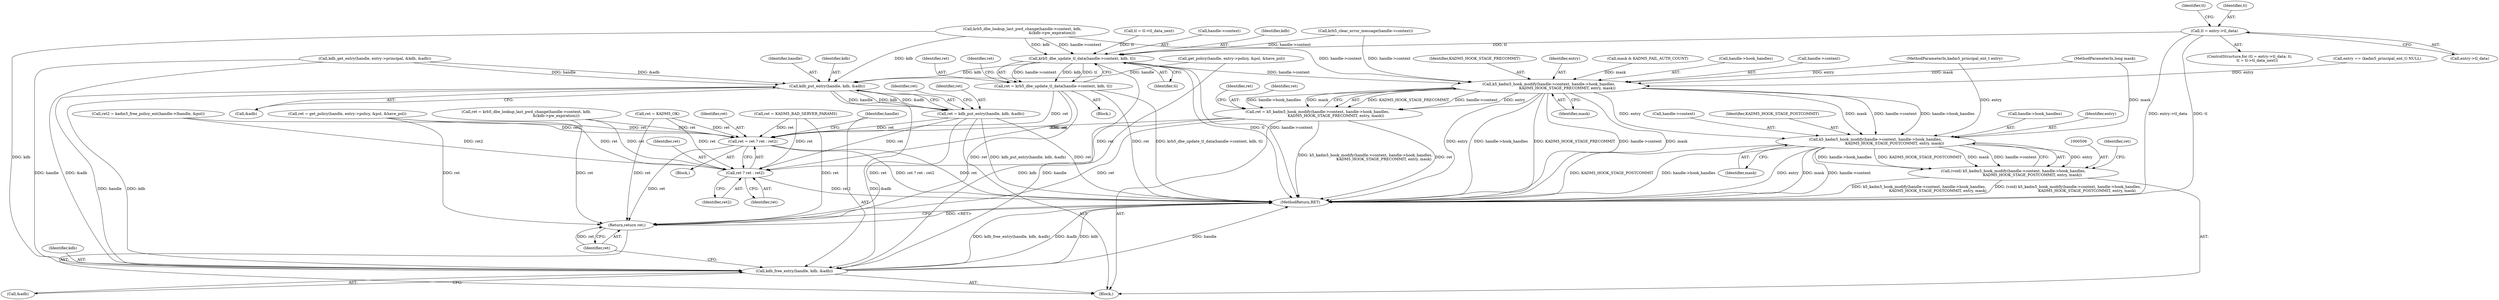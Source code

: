 digraph "0_krb5_b863de7fbf080b15e347a736fdda0a82d42f4f6b_0@pointer" {
"1000430" [label="(Call,tl = entry->tl_data)"];
"1000444" [label="(Call,krb5_dbe_update_tl_data(handle->context, kdb, tl))"];
"1000442" [label="(Call,ret = krb5_dbe_update_tl_data(handle->context, kdb, tl))"];
"1000532" [label="(Call,ret = ret ? ret : ret2)"];
"1000543" [label="(Return,return ret;)"];
"1000534" [label="(Call,ret ? ret : ret2)"];
"1000482" [label="(Call,k5_kadm5_hook_modify(handle->context, handle->hook_handles,\n                               KADM5_HOOK_STAGE_PRECOMMIT, entry, mask))"];
"1000480" [label="(Call,ret = k5_kadm5_hook_modify(handle->context, handle->hook_handles,\n                               KADM5_HOOK_STAGE_PRECOMMIT, entry, mask))"];
"1000507" [label="(Call,k5_kadm5_hook_modify(handle->context, handle->hook_handles,\n                                KADM5_HOOK_STAGE_POSTCOMMIT, entry, mask))"];
"1000505" [label="(Call,(void) k5_kadm5_hook_modify(handle->context, handle->hook_handles,\n                                KADM5_HOOK_STAGE_POSTCOMMIT, entry, mask))"];
"1000497" [label="(Call,kdb_put_entry(handle, kdb, &adb))"];
"1000495" [label="(Call,ret = kdb_put_entry(handle, kdb, &adb))"];
"1000538" [label="(Call,kdb_free_entry(handle, kdb, &adb))"];
"1000187" [label="(Call,entry == (kadm5_principal_ent_t) NULL)"];
"1000489" [label="(Identifier,KADM5_HOOK_STAGE_PRECOMMIT)"];
"1000283" [label="(Call,ret = krb5_dbe_lookup_last_pwd_change(handle->context, kdb,\n                                                  &(kdb->pw_expiration)))"];
"1000490" [label="(Identifier,entry)"];
"1000242" [label="(Call,get_policy(handle, entry->policy, &pol, &have_pol))"];
"1000540" [label="(Identifier,kdb)"];
"1000539" [label="(Identifier,handle)"];
"1000491" [label="(Identifier,mask)"];
"1000516" [label="(Identifier,mask)"];
"1000495" [label="(Call,ret = kdb_put_entry(handle, kdb, &adb))"];
"1000508" [label="(Call,handle->context)"];
"1000514" [label="(Identifier,KADM5_HOOK_STAGE_POSTCOMMIT)"];
"1000455" [label="(Call,mask & KADM5_FAIL_AUTH_COUNT)"];
"1000503" [label="(Identifier,ret)"];
"1000541" [label="(Call,&adb)"];
"1000240" [label="(Call,ret = get_policy(handle, entry->policy, &pol, &have_pol))"];
"1000486" [label="(Call,handle->hook_handles)"];
"1000524" [label="(Call,ret2 = kadm5_free_policy_ent(handle->lhandle, &pol))"];
"1000436" [label="(Call,tl = tl->tl_data_next)"];
"1000285" [label="(Call,krb5_dbe_lookup_last_pwd_change(handle->context, kdb,\n                                                  &(kdb->pw_expiration)))"];
"1000222" [label="(Call,kdb_get_entry(handle, entry->principal, &kdb, &adb))"];
"1000543" [label="(Return,return ret;)"];
"1000444" [label="(Call,krb5_dbe_update_tl_data(handle->context, kdb, tl))"];
"1000515" [label="(Identifier,entry)"];
"1000445" [label="(Call,handle->context)"];
"1000498" [label="(Identifier,handle)"];
"1000451" [label="(Identifier,ret)"];
"1000497" [label="(Call,kdb_put_entry(handle, kdb, &adb))"];
"1000507" [label="(Call,k5_kadm5_hook_modify(handle->context, handle->hook_handles,\n                                KADM5_HOOK_STAGE_POSTCOMMIT, entry, mask))"];
"1000480" [label="(Call,ret = k5_kadm5_hook_modify(handle->context, handle->hook_handles,\n                               KADM5_HOOK_STAGE_PRECOMMIT, entry, mask))"];
"1000536" [label="(Identifier,ret)"];
"1000537" [label="(Identifier,ret2)"];
"1000535" [label="(Identifier,ret)"];
"1000108" [label="(MethodParameterIn,kadm5_principal_ent_t entry)"];
"1000511" [label="(Call,handle->hook_handles)"];
"1000449" [label="(Identifier,tl)"];
"1000481" [label="(Identifier,ret)"];
"1000109" [label="(MethodParameterIn,long mask)"];
"1000128" [label="(Call,krb5_clear_error_message(handle->context))"];
"1000533" [label="(Identifier,ret)"];
"1000517" [label="(Call,ret = KADM5_OK)"];
"1000441" [label="(Block,)"];
"1000432" [label="(Call,entry->tl_data)"];
"1000544" [label="(Identifier,ret)"];
"1000505" [label="(Call,(void) k5_kadm5_hook_modify(handle->context, handle->hook_handles,\n                                KADM5_HOOK_STAGE_POSTCOMMIT, entry, mask))"];
"1000500" [label="(Call,&adb)"];
"1000442" [label="(Call,ret = krb5_dbe_update_tl_data(handle->context, kdb, tl))"];
"1000466" [label="(Call,ret = KADM5_BAD_SERVER_PARAMS)"];
"1000518" [label="(Identifier,ret)"];
"1000538" [label="(Call,kdb_free_entry(handle, kdb, &adb))"];
"1000496" [label="(Identifier,ret)"];
"1000435" [label="(Identifier,tl)"];
"1000430" [label="(Call,tl = entry->tl_data)"];
"1000545" [label="(MethodReturn,RET)"];
"1000110" [label="(Block,)"];
"1000482" [label="(Call,k5_kadm5_hook_modify(handle->context, handle->hook_handles,\n                               KADM5_HOOK_STAGE_PRECOMMIT, entry, mask))"];
"1000532" [label="(Call,ret = ret ? ret : ret2)"];
"1000431" [label="(Identifier,tl)"];
"1000429" [label="(ControlStructure,for (tl = entry->tl_data; tl;\n             tl = tl->tl_data_next))"];
"1000523" [label="(Block,)"];
"1000443" [label="(Identifier,ret)"];
"1000499" [label="(Identifier,kdb)"];
"1000493" [label="(Identifier,ret)"];
"1000483" [label="(Call,handle->context)"];
"1000448" [label="(Identifier,kdb)"];
"1000534" [label="(Call,ret ? ret : ret2)"];
"1000430" -> "1000429"  [label="AST: "];
"1000430" -> "1000432"  [label="CFG: "];
"1000431" -> "1000430"  [label="AST: "];
"1000432" -> "1000430"  [label="AST: "];
"1000435" -> "1000430"  [label="CFG: "];
"1000430" -> "1000545"  [label="DDG: entry->tl_data"];
"1000430" -> "1000545"  [label="DDG: tl"];
"1000430" -> "1000444"  [label="DDG: tl"];
"1000444" -> "1000442"  [label="AST: "];
"1000444" -> "1000449"  [label="CFG: "];
"1000445" -> "1000444"  [label="AST: "];
"1000448" -> "1000444"  [label="AST: "];
"1000449" -> "1000444"  [label="AST: "];
"1000442" -> "1000444"  [label="CFG: "];
"1000444" -> "1000545"  [label="DDG: tl"];
"1000444" -> "1000545"  [label="DDG: handle->context"];
"1000444" -> "1000442"  [label="DDG: handle->context"];
"1000444" -> "1000442"  [label="DDG: kdb"];
"1000444" -> "1000442"  [label="DDG: tl"];
"1000285" -> "1000444"  [label="DDG: handle->context"];
"1000285" -> "1000444"  [label="DDG: kdb"];
"1000128" -> "1000444"  [label="DDG: handle->context"];
"1000436" -> "1000444"  [label="DDG: tl"];
"1000444" -> "1000482"  [label="DDG: handle->context"];
"1000444" -> "1000497"  [label="DDG: kdb"];
"1000444" -> "1000538"  [label="DDG: kdb"];
"1000442" -> "1000441"  [label="AST: "];
"1000443" -> "1000442"  [label="AST: "];
"1000451" -> "1000442"  [label="CFG: "];
"1000442" -> "1000545"  [label="DDG: ret"];
"1000442" -> "1000545"  [label="DDG: krb5_dbe_update_tl_data(handle->context, kdb, tl)"];
"1000442" -> "1000532"  [label="DDG: ret"];
"1000442" -> "1000534"  [label="DDG: ret"];
"1000442" -> "1000543"  [label="DDG: ret"];
"1000532" -> "1000523"  [label="AST: "];
"1000532" -> "1000534"  [label="CFG: "];
"1000533" -> "1000532"  [label="AST: "];
"1000534" -> "1000532"  [label="AST: "];
"1000539" -> "1000532"  [label="CFG: "];
"1000532" -> "1000545"  [label="DDG: ret"];
"1000532" -> "1000545"  [label="DDG: ret ? ret : ret2"];
"1000495" -> "1000532"  [label="DDG: ret"];
"1000466" -> "1000532"  [label="DDG: ret"];
"1000517" -> "1000532"  [label="DDG: ret"];
"1000480" -> "1000532"  [label="DDG: ret"];
"1000240" -> "1000532"  [label="DDG: ret"];
"1000283" -> "1000532"  [label="DDG: ret"];
"1000524" -> "1000532"  [label="DDG: ret2"];
"1000532" -> "1000543"  [label="DDG: ret"];
"1000543" -> "1000110"  [label="AST: "];
"1000543" -> "1000544"  [label="CFG: "];
"1000544" -> "1000543"  [label="AST: "];
"1000545" -> "1000543"  [label="CFG: "];
"1000543" -> "1000545"  [label="DDG: <RET>"];
"1000544" -> "1000543"  [label="DDG: ret"];
"1000495" -> "1000543"  [label="DDG: ret"];
"1000466" -> "1000543"  [label="DDG: ret"];
"1000517" -> "1000543"  [label="DDG: ret"];
"1000480" -> "1000543"  [label="DDG: ret"];
"1000240" -> "1000543"  [label="DDG: ret"];
"1000283" -> "1000543"  [label="DDG: ret"];
"1000534" -> "1000536"  [label="CFG: "];
"1000534" -> "1000537"  [label="CFG: "];
"1000535" -> "1000534"  [label="AST: "];
"1000536" -> "1000534"  [label="AST: "];
"1000537" -> "1000534"  [label="AST: "];
"1000534" -> "1000545"  [label="DDG: ret2"];
"1000495" -> "1000534"  [label="DDG: ret"];
"1000466" -> "1000534"  [label="DDG: ret"];
"1000517" -> "1000534"  [label="DDG: ret"];
"1000480" -> "1000534"  [label="DDG: ret"];
"1000240" -> "1000534"  [label="DDG: ret"];
"1000283" -> "1000534"  [label="DDG: ret"];
"1000524" -> "1000534"  [label="DDG: ret2"];
"1000482" -> "1000480"  [label="AST: "];
"1000482" -> "1000491"  [label="CFG: "];
"1000483" -> "1000482"  [label="AST: "];
"1000486" -> "1000482"  [label="AST: "];
"1000489" -> "1000482"  [label="AST: "];
"1000490" -> "1000482"  [label="AST: "];
"1000491" -> "1000482"  [label="AST: "];
"1000480" -> "1000482"  [label="CFG: "];
"1000482" -> "1000545"  [label="DDG: handle->hook_handles"];
"1000482" -> "1000545"  [label="DDG: KADM5_HOOK_STAGE_PRECOMMIT"];
"1000482" -> "1000545"  [label="DDG: handle->context"];
"1000482" -> "1000545"  [label="DDG: mask"];
"1000482" -> "1000545"  [label="DDG: entry"];
"1000482" -> "1000480"  [label="DDG: KADM5_HOOK_STAGE_PRECOMMIT"];
"1000482" -> "1000480"  [label="DDG: handle->context"];
"1000482" -> "1000480"  [label="DDG: entry"];
"1000482" -> "1000480"  [label="DDG: handle->hook_handles"];
"1000482" -> "1000480"  [label="DDG: mask"];
"1000285" -> "1000482"  [label="DDG: handle->context"];
"1000128" -> "1000482"  [label="DDG: handle->context"];
"1000187" -> "1000482"  [label="DDG: entry"];
"1000108" -> "1000482"  [label="DDG: entry"];
"1000109" -> "1000482"  [label="DDG: mask"];
"1000455" -> "1000482"  [label="DDG: mask"];
"1000482" -> "1000507"  [label="DDG: handle->context"];
"1000482" -> "1000507"  [label="DDG: handle->hook_handles"];
"1000482" -> "1000507"  [label="DDG: entry"];
"1000482" -> "1000507"  [label="DDG: mask"];
"1000480" -> "1000110"  [label="AST: "];
"1000481" -> "1000480"  [label="AST: "];
"1000493" -> "1000480"  [label="CFG: "];
"1000480" -> "1000545"  [label="DDG: ret"];
"1000480" -> "1000545"  [label="DDG: k5_kadm5_hook_modify(handle->context, handle->hook_handles,\n                               KADM5_HOOK_STAGE_PRECOMMIT, entry, mask)"];
"1000507" -> "1000505"  [label="AST: "];
"1000507" -> "1000516"  [label="CFG: "];
"1000508" -> "1000507"  [label="AST: "];
"1000511" -> "1000507"  [label="AST: "];
"1000514" -> "1000507"  [label="AST: "];
"1000515" -> "1000507"  [label="AST: "];
"1000516" -> "1000507"  [label="AST: "];
"1000505" -> "1000507"  [label="CFG: "];
"1000507" -> "1000545"  [label="DDG: KADM5_HOOK_STAGE_POSTCOMMIT"];
"1000507" -> "1000545"  [label="DDG: handle->hook_handles"];
"1000507" -> "1000545"  [label="DDG: entry"];
"1000507" -> "1000545"  [label="DDG: mask"];
"1000507" -> "1000545"  [label="DDG: handle->context"];
"1000507" -> "1000505"  [label="DDG: entry"];
"1000507" -> "1000505"  [label="DDG: handle->hook_handles"];
"1000507" -> "1000505"  [label="DDG: KADM5_HOOK_STAGE_POSTCOMMIT"];
"1000507" -> "1000505"  [label="DDG: mask"];
"1000507" -> "1000505"  [label="DDG: handle->context"];
"1000108" -> "1000507"  [label="DDG: entry"];
"1000109" -> "1000507"  [label="DDG: mask"];
"1000505" -> "1000110"  [label="AST: "];
"1000506" -> "1000505"  [label="AST: "];
"1000518" -> "1000505"  [label="CFG: "];
"1000505" -> "1000545"  [label="DDG: k5_kadm5_hook_modify(handle->context, handle->hook_handles,\n                                KADM5_HOOK_STAGE_POSTCOMMIT, entry, mask)"];
"1000505" -> "1000545"  [label="DDG: (void) k5_kadm5_hook_modify(handle->context, handle->hook_handles,\n                                KADM5_HOOK_STAGE_POSTCOMMIT, entry, mask)"];
"1000497" -> "1000495"  [label="AST: "];
"1000497" -> "1000500"  [label="CFG: "];
"1000498" -> "1000497"  [label="AST: "];
"1000499" -> "1000497"  [label="AST: "];
"1000500" -> "1000497"  [label="AST: "];
"1000495" -> "1000497"  [label="CFG: "];
"1000497" -> "1000495"  [label="DDG: handle"];
"1000497" -> "1000495"  [label="DDG: kdb"];
"1000497" -> "1000495"  [label="DDG: &adb"];
"1000222" -> "1000497"  [label="DDG: handle"];
"1000222" -> "1000497"  [label="DDG: &adb"];
"1000242" -> "1000497"  [label="DDG: handle"];
"1000285" -> "1000497"  [label="DDG: kdb"];
"1000497" -> "1000538"  [label="DDG: handle"];
"1000497" -> "1000538"  [label="DDG: kdb"];
"1000497" -> "1000538"  [label="DDG: &adb"];
"1000495" -> "1000110"  [label="AST: "];
"1000496" -> "1000495"  [label="AST: "];
"1000503" -> "1000495"  [label="CFG: "];
"1000495" -> "1000545"  [label="DDG: ret"];
"1000495" -> "1000545"  [label="DDG: kdb_put_entry(handle, kdb, &adb)"];
"1000538" -> "1000110"  [label="AST: "];
"1000538" -> "1000541"  [label="CFG: "];
"1000539" -> "1000538"  [label="AST: "];
"1000540" -> "1000538"  [label="AST: "];
"1000541" -> "1000538"  [label="AST: "];
"1000544" -> "1000538"  [label="CFG: "];
"1000538" -> "1000545"  [label="DDG: kdb"];
"1000538" -> "1000545"  [label="DDG: handle"];
"1000538" -> "1000545"  [label="DDG: kdb_free_entry(handle, kdb, &adb)"];
"1000538" -> "1000545"  [label="DDG: &adb"];
"1000222" -> "1000538"  [label="DDG: handle"];
"1000222" -> "1000538"  [label="DDG: &adb"];
"1000242" -> "1000538"  [label="DDG: handle"];
"1000285" -> "1000538"  [label="DDG: kdb"];
}
